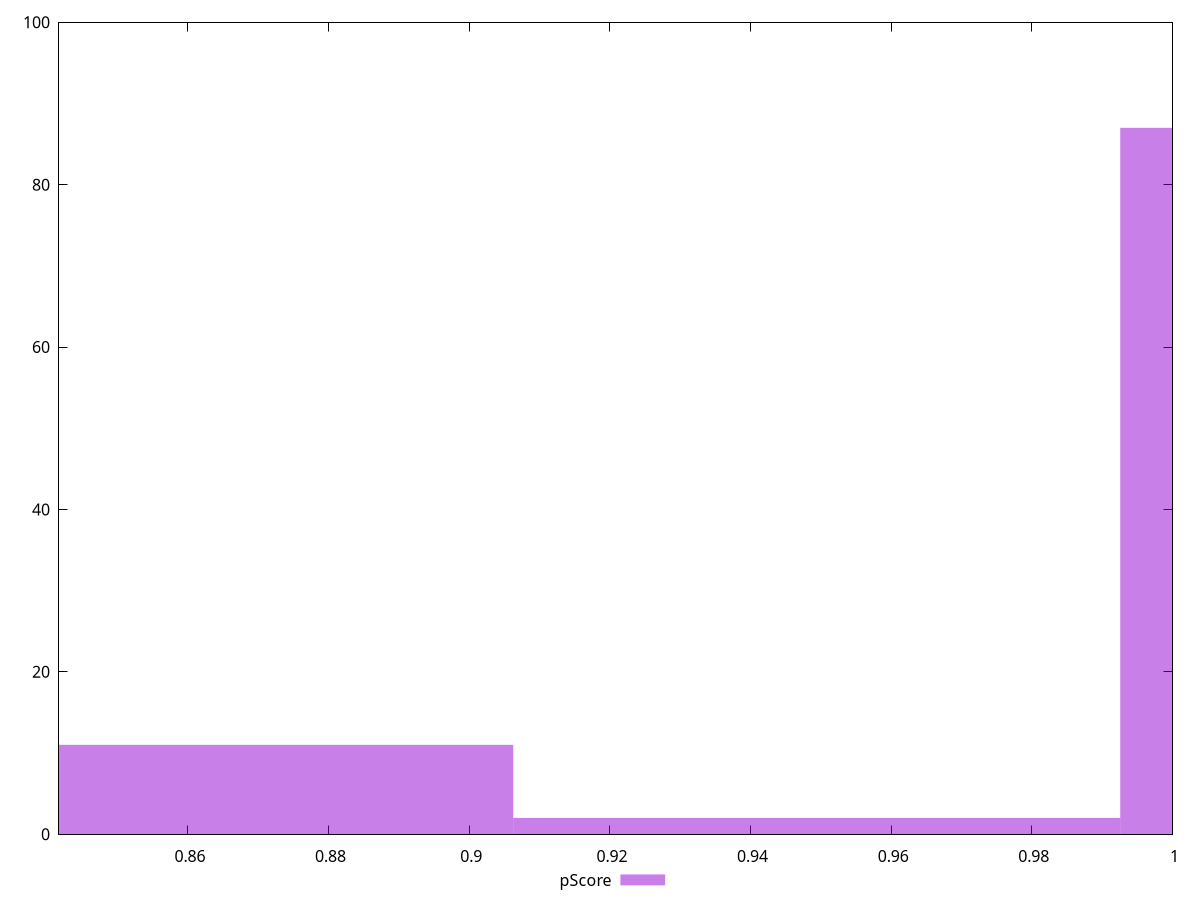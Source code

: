 reset

$pScore <<EOF
1.0357230858198458 87
0.8631025715165381 11
0.949412828668192 2
EOF

set key outside below
set boxwidth 0.08631025715165382
set xrange [0.8416666666666667:1]
set yrange [0:100]
set trange [0:100]
set style fill transparent solid 0.5 noborder
set terminal svg size 640, 490 enhanced background rgb 'white'
set output "report_00013_2021-02-09T12-04-24.940Z/unminified-css/samples/pages+cached/pScore/histogram.svg"

plot $pScore title "pScore" with boxes

reset

